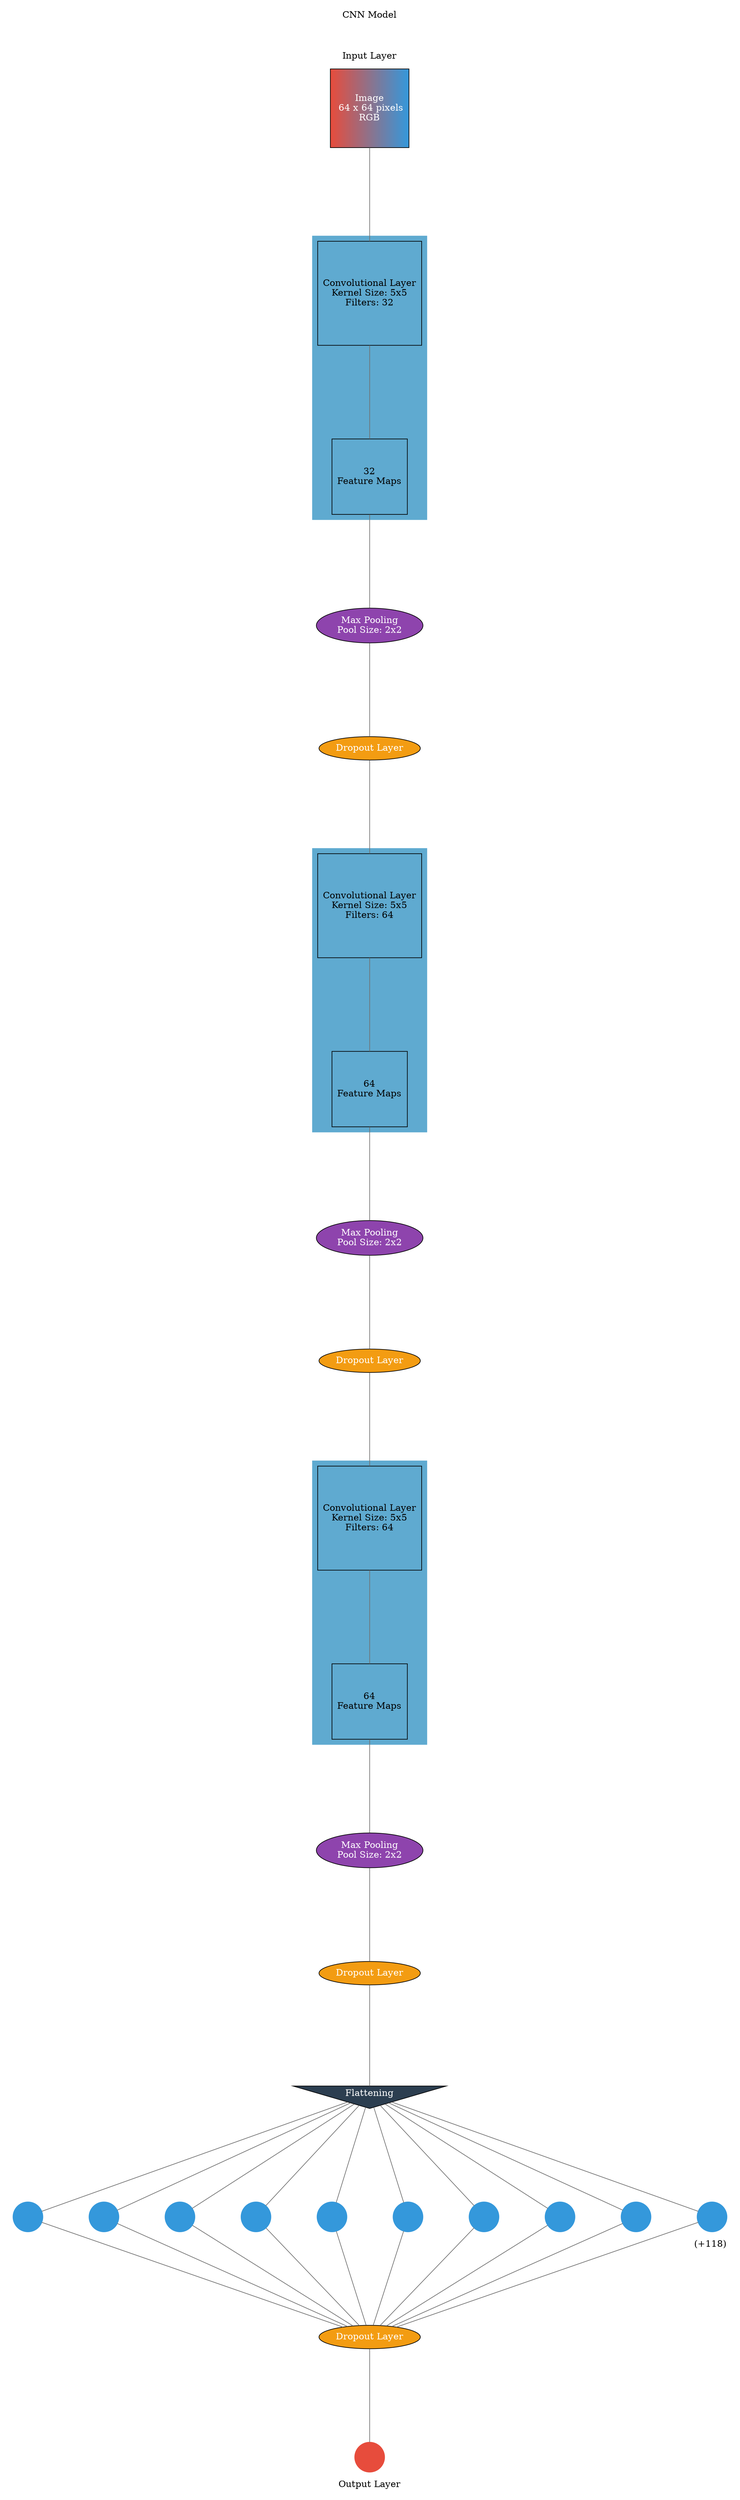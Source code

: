 digraph g {
	graph [nodesep=1 ranksep=2 splines=false]
	edge [arrowhead=none color="#707070"]
	subgraph cluster_input {
		node [fillcolor="#e74c3c:#3498db" fontcolor=white shape=square style=filled]
		color=white label="CNN Model



Input Layer"
		1 [label="Image
 64 x 64 pixels
RGB" fontcolor=white]
	}
	conv_2 -> 2
	1 -> conv_2
	subgraph cluster_1 {
		color="#5faad0" style=filled
		conv_2 [label="Convolutional Layer
Kernel Size: 5x5
Filters: 32" shape=square]
		2 [label="32
Feature Maps" shape=square]
	}
	2 -> 3
	subgraph cluster_2 {
		color=white
		3 [label="Max Pooling
Pool Size: 2x2" fillcolor="#8e44ad" fontcolor=white style=filled]
	}
	3 -> 4
	subgraph cluster_3 {
		color=white
		4 [label="Dropout Layer" fillcolor="#f39c12" fontcolor=white style=filled]
	}
	conv_5 -> 5
	4 -> conv_5
	subgraph cluster_4 {
		color="#5faad0" style=filled
		conv_5 [label="Convolutional Layer
Kernel Size: 5x5
Filters: 64" shape=square]
		5 [label="64
Feature Maps" shape=square]
	}
	5 -> 6
	subgraph cluster_5 {
		color=white
		6 [label="Max Pooling
Pool Size: 2x2" fillcolor="#8e44ad" fontcolor=white style=filled]
	}
	6 -> 7
	subgraph cluster_6 {
		color=white
		7 [label="Dropout Layer" fillcolor="#f39c12" fontcolor=white style=filled]
	}
	conv_8 -> 8
	7 -> conv_8
	subgraph cluster_7 {
		color="#5faad0" style=filled
		conv_8 [label="Convolutional Layer
Kernel Size: 5x5
Filters: 64" shape=square]
		8 [label="64
Feature Maps" shape=square]
	}
	8 -> 9
	subgraph cluster_8 {
		color=white
		9 [label="Max Pooling
Pool Size: 2x2" fillcolor="#8e44ad" fontcolor=white style=filled]
	}
	9 -> 10
	subgraph cluster_9 {
		color=white
		10 [label="Dropout Layer" fillcolor="#f39c12" fontcolor=white style=filled]
	}
	10 -> 11
	subgraph cluster_10 {
		color=white
		11 [label=Flattening fillcolor="#2c3e50" fontcolor=white shape=invtriangle style=filled]
	}
	11 -> 12
	11 -> 13
	11 -> 14
	11 -> 15
	11 -> 16
	11 -> 17
	11 -> 18
	11 -> 19
	11 -> 20
	11 -> 21
	subgraph cluster_11 {
		color=white
		rank=same
		label=" (+118)" labeljust=right labelloc=b
		12 [color="#3498db" fontcolor="#3498db" shape=circle style=filled]
		13 [color="#3498db" fontcolor="#3498db" shape=circle style=filled]
		14 [color="#3498db" fontcolor="#3498db" shape=circle style=filled]
		15 [color="#3498db" fontcolor="#3498db" shape=circle style=filled]
		16 [color="#3498db" fontcolor="#3498db" shape=circle style=filled]
		17 [color="#3498db" fontcolor="#3498db" shape=circle style=filled]
		18 [color="#3498db" fontcolor="#3498db" shape=circle style=filled]
		19 [color="#3498db" fontcolor="#3498db" shape=circle style=filled]
		20 [color="#3498db" fontcolor="#3498db" shape=circle style=filled]
		21 [color="#3498db" fontcolor="#3498db" shape=circle style=filled]
	}
	12 -> 22
	13 -> 22
	14 -> 22
	15 -> 22
	16 -> 22
	17 -> 22
	18 -> 22
	19 -> 22
	20 -> 22
	21 -> 22
	subgraph cluster_12 {
		color=white
		22 [label="Dropout Layer" fillcolor="#f39c12" fontcolor=white style=filled]
	}
	22 -> 23
	subgraph cluster_output {
		node [color="#2ecc71" fontcolor="#2ecc71" shape=circle style=filled]
		color=white
		rank=same
		labeljust=1
		23 [color="#e74c3c" fontcolor="#e74c3c" shape=circle style=filled]
		label="Output Layer" labelloc=bottom
	}
	arrowShape=none
}
